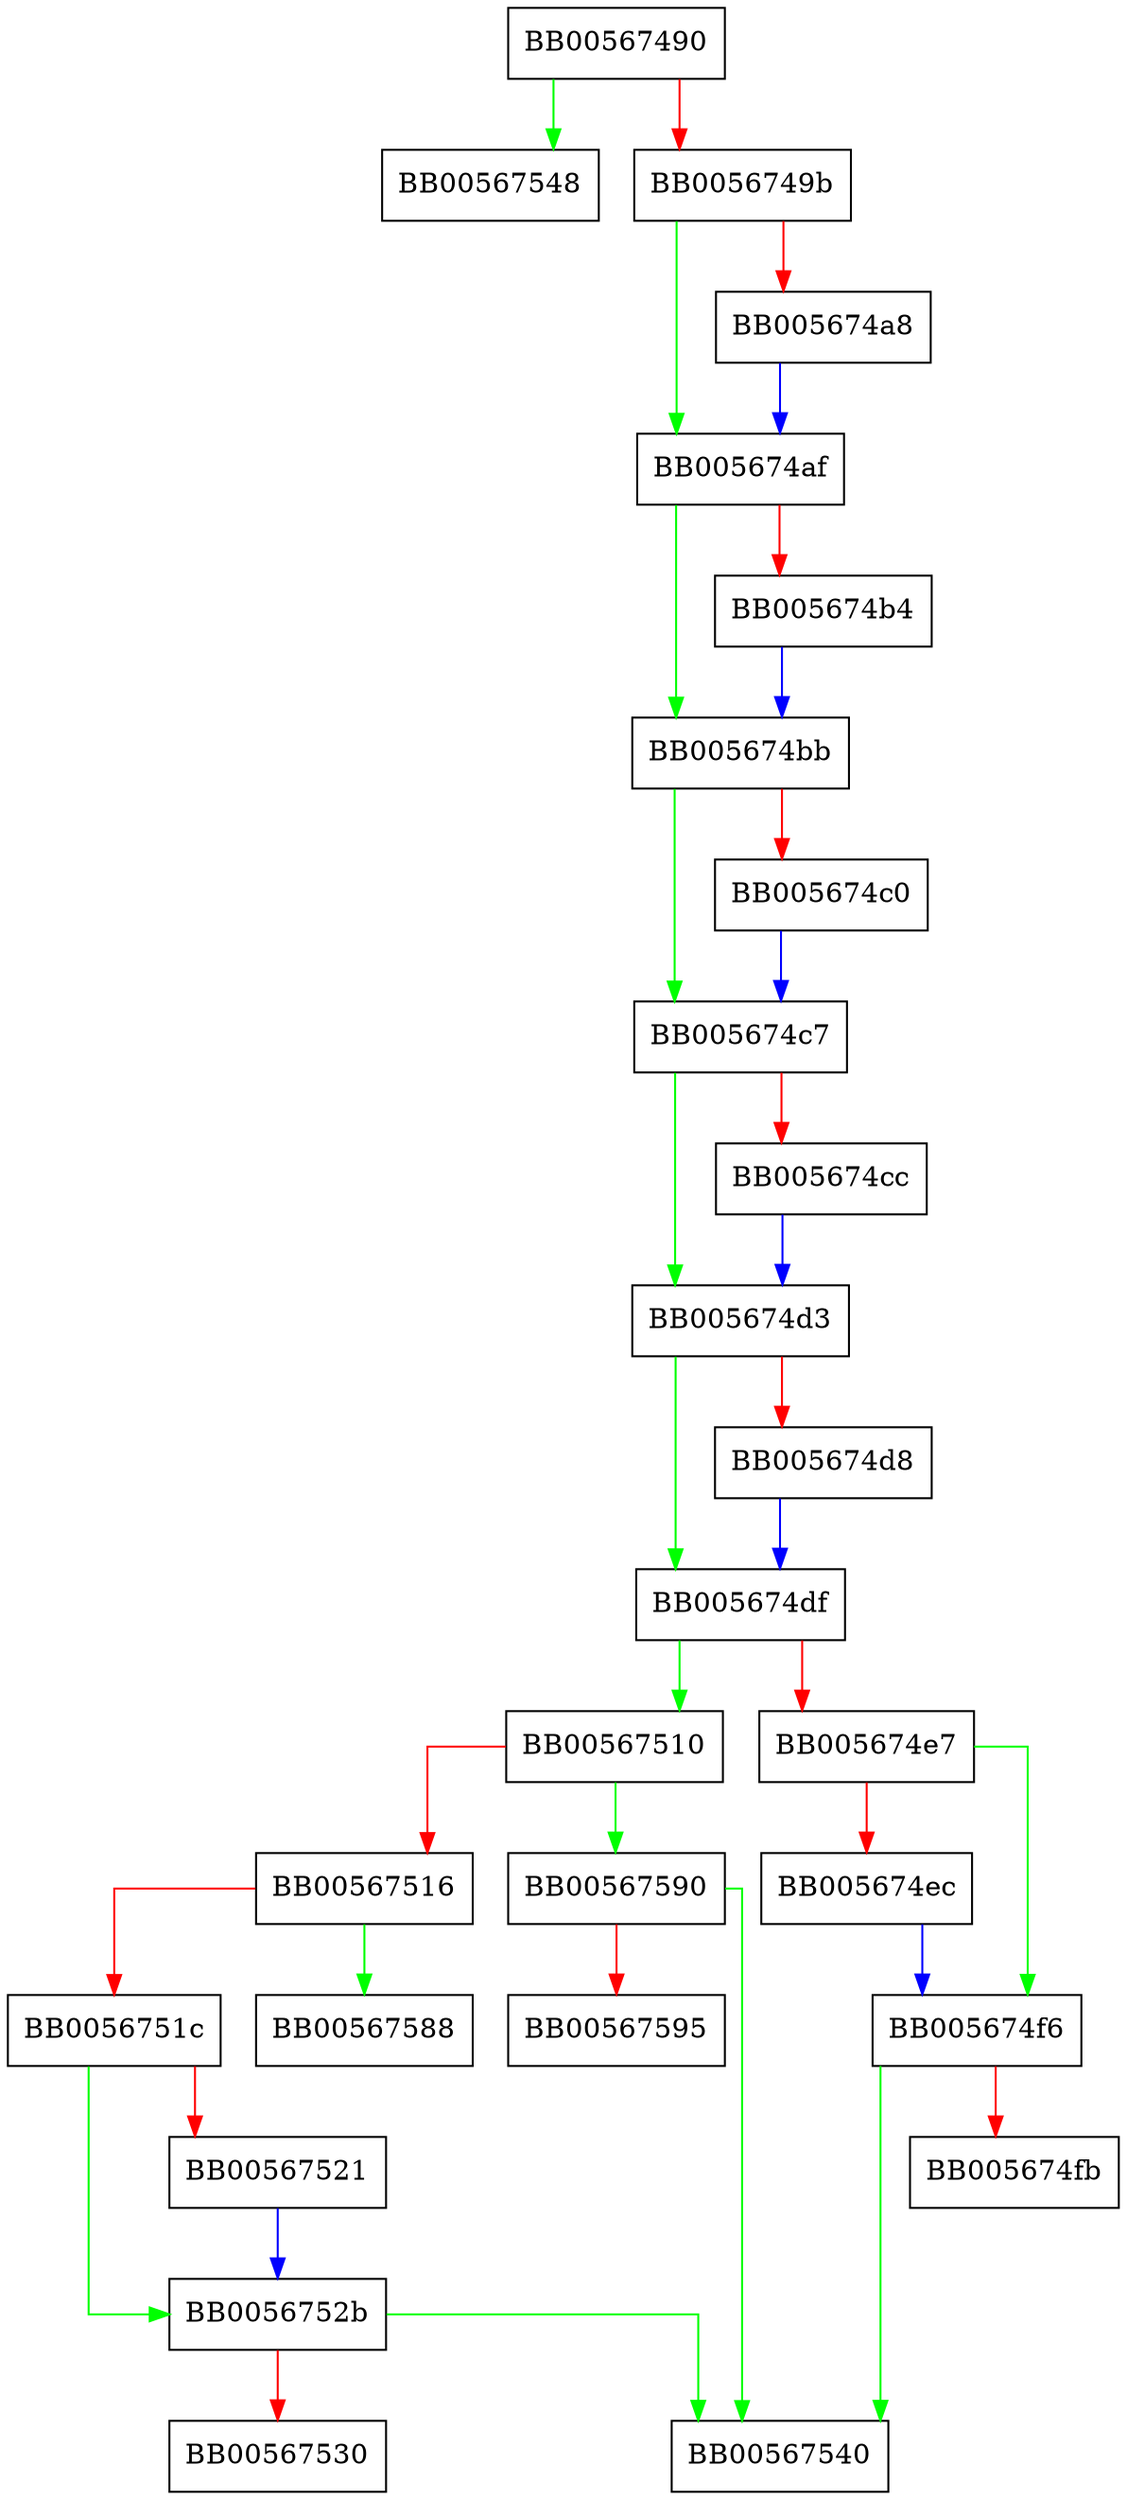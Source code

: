 digraph CMS_RecipientInfo_kari_get0_orig_id {
  node [shape="box"];
  graph [splines=ortho];
  BB00567490 -> BB00567548 [color="green"];
  BB00567490 -> BB0056749b [color="red"];
  BB0056749b -> BB005674af [color="green"];
  BB0056749b -> BB005674a8 [color="red"];
  BB005674a8 -> BB005674af [color="blue"];
  BB005674af -> BB005674bb [color="green"];
  BB005674af -> BB005674b4 [color="red"];
  BB005674b4 -> BB005674bb [color="blue"];
  BB005674bb -> BB005674c7 [color="green"];
  BB005674bb -> BB005674c0 [color="red"];
  BB005674c0 -> BB005674c7 [color="blue"];
  BB005674c7 -> BB005674d3 [color="green"];
  BB005674c7 -> BB005674cc [color="red"];
  BB005674cc -> BB005674d3 [color="blue"];
  BB005674d3 -> BB005674df [color="green"];
  BB005674d3 -> BB005674d8 [color="red"];
  BB005674d8 -> BB005674df [color="blue"];
  BB005674df -> BB00567510 [color="green"];
  BB005674df -> BB005674e7 [color="red"];
  BB005674e7 -> BB005674f6 [color="green"];
  BB005674e7 -> BB005674ec [color="red"];
  BB005674ec -> BB005674f6 [color="blue"];
  BB005674f6 -> BB00567540 [color="green"];
  BB005674f6 -> BB005674fb [color="red"];
  BB00567510 -> BB00567590 [color="green"];
  BB00567510 -> BB00567516 [color="red"];
  BB00567516 -> BB00567588 [color="green"];
  BB00567516 -> BB0056751c [color="red"];
  BB0056751c -> BB0056752b [color="green"];
  BB0056751c -> BB00567521 [color="red"];
  BB00567521 -> BB0056752b [color="blue"];
  BB0056752b -> BB00567540 [color="green"];
  BB0056752b -> BB00567530 [color="red"];
  BB00567590 -> BB00567540 [color="green"];
  BB00567590 -> BB00567595 [color="red"];
}